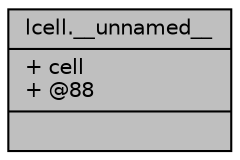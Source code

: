 digraph "lcell.__unnamed__"
{
 // INTERACTIVE_SVG=YES
  bgcolor="transparent";
  edge [fontname="Helvetica",fontsize="10",labelfontname="Helvetica",labelfontsize="10"];
  node [fontname="Helvetica",fontsize="10",shape=record];
  Node218 [label="{lcell.__unnamed__\n|+ cell\l+ @88\l|}",height=0.2,width=0.4,color="black", fillcolor="grey75", style="filled", fontcolor="black"];
}
